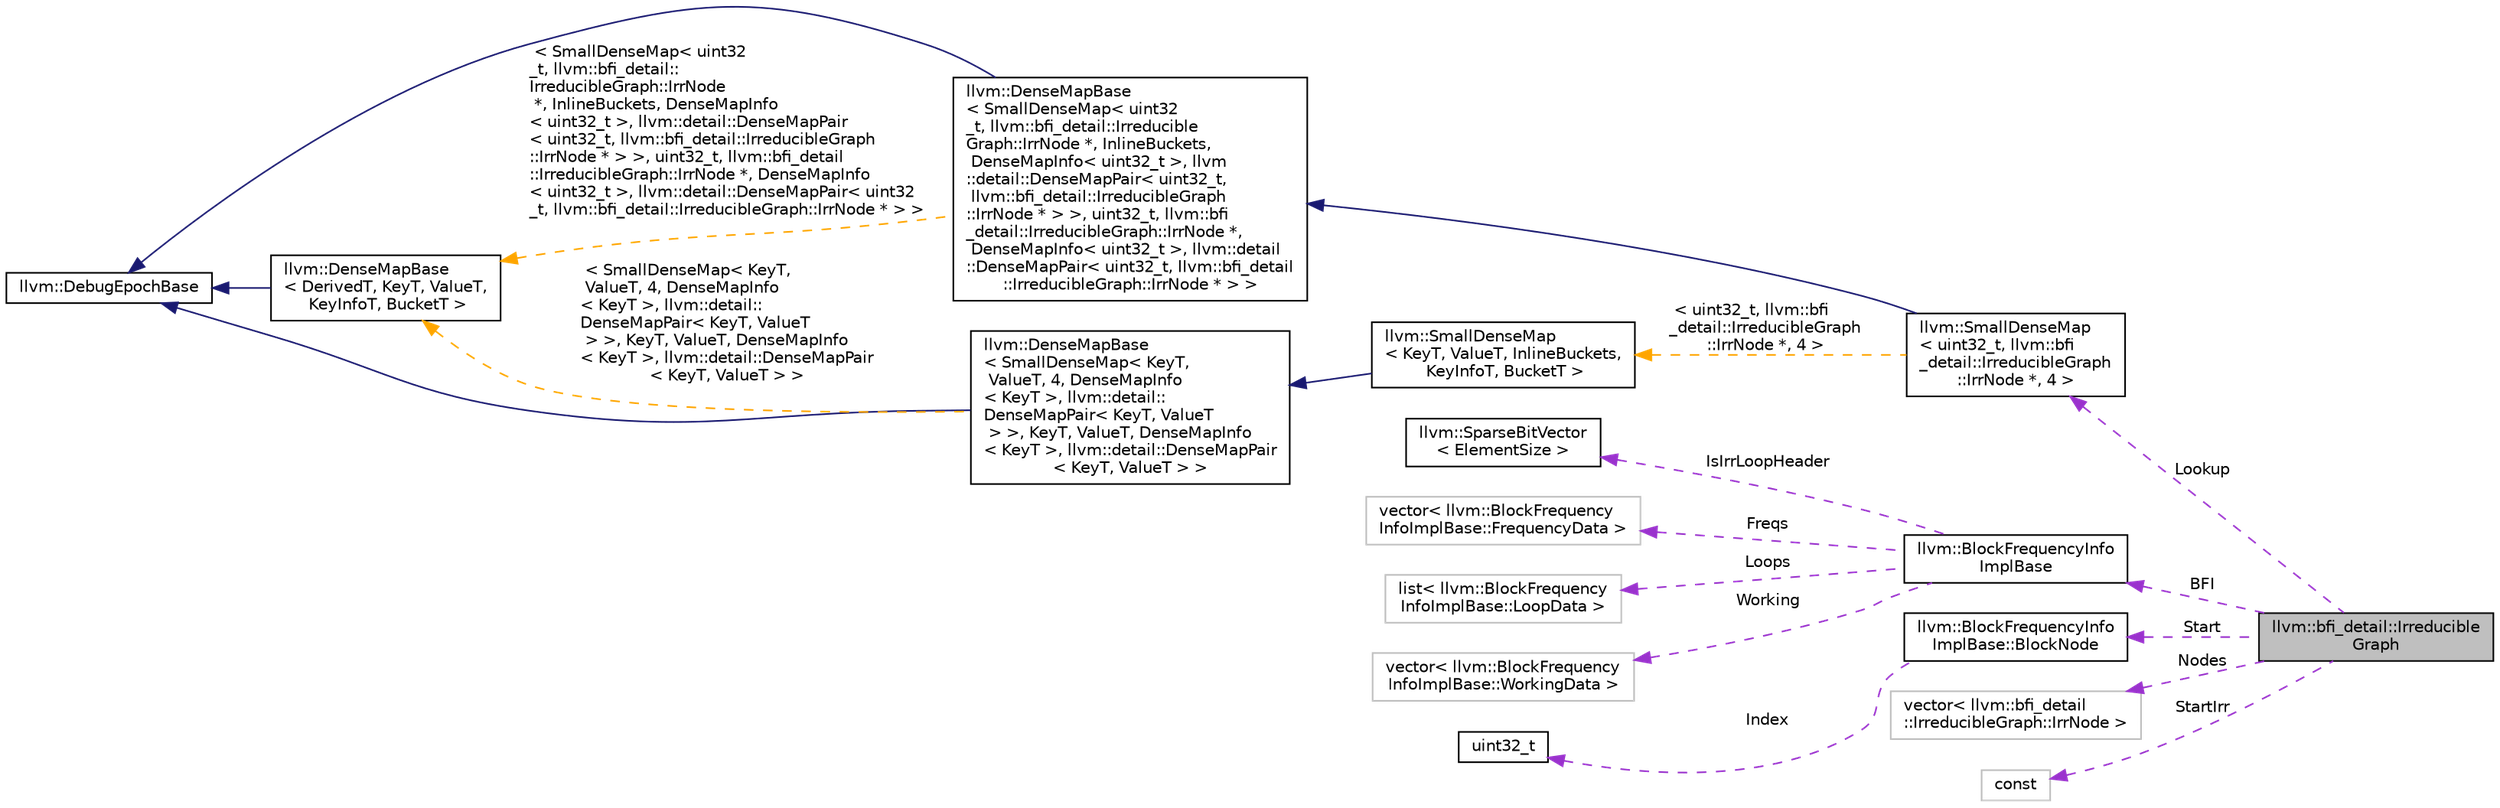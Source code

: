 digraph "llvm::bfi_detail::IrreducibleGraph"
{
 // LATEX_PDF_SIZE
  bgcolor="transparent";
  edge [fontname="Helvetica",fontsize="10",labelfontname="Helvetica",labelfontsize="10"];
  node [fontname="Helvetica",fontsize="10",shape=record];
  rankdir="LR";
  Node1 [label="llvm::bfi_detail::Irreducible\lGraph",height=0.2,width=0.4,color="black", fillcolor="grey75", style="filled", fontcolor="black",tooltip="Graph of irreducible control flow."];
  Node2 -> Node1 [dir="back",color="darkorchid3",fontsize="10",style="dashed",label=" Lookup" ,fontname="Helvetica"];
  Node2 [label="llvm::SmallDenseMap\l\< uint32_t, llvm::bfi\l_detail::IrreducibleGraph\l::IrrNode *, 4 \>",height=0.2,width=0.4,color="black",URL="$classllvm_1_1SmallDenseMap.html",tooltip=" "];
  Node3 -> Node2 [dir="back",color="midnightblue",fontsize="10",style="solid",fontname="Helvetica"];
  Node3 [label="llvm::DenseMapBase\l\< SmallDenseMap\< uint32\l_t, llvm::bfi_detail::Irreducible\lGraph::IrrNode *, InlineBuckets,\l DenseMapInfo\< uint32_t \>, llvm\l::detail::DenseMapPair\< uint32_t,\l llvm::bfi_detail::IrreducibleGraph\l::IrrNode * \> \>, uint32_t, llvm::bfi\l_detail::IrreducibleGraph::IrrNode *,\l DenseMapInfo\< uint32_t \>, llvm::detail\l::DenseMapPair\< uint32_t, llvm::bfi_detail\l::IrreducibleGraph::IrrNode * \> \>",height=0.2,width=0.4,color="black",URL="$classllvm_1_1DenseMapBase.html",tooltip=" "];
  Node4 -> Node3 [dir="back",color="midnightblue",fontsize="10",style="solid",fontname="Helvetica"];
  Node4 [label="llvm::DebugEpochBase",height=0.2,width=0.4,color="black",URL="$classllvm_1_1DebugEpochBase.html",tooltip="A base class for data structure classes wishing to make iterators (\"handles\") pointing into themselve..."];
  Node5 -> Node3 [dir="back",color="orange",fontsize="10",style="dashed",label=" \< SmallDenseMap\< uint32\l_t, llvm::bfi_detail::\lIrreducibleGraph::IrrNode\l *, InlineBuckets, DenseMapInfo\l\< uint32_t \>, llvm::detail::DenseMapPair\l\< uint32_t, llvm::bfi_detail::IrreducibleGraph\l::IrrNode * \> \>, uint32_t, llvm::bfi_detail\l::IrreducibleGraph::IrrNode *, DenseMapInfo\l\< uint32_t \>, llvm::detail::DenseMapPair\< uint32\l_t, llvm::bfi_detail::IrreducibleGraph::IrrNode * \> \>" ,fontname="Helvetica"];
  Node5 [label="llvm::DenseMapBase\l\< DerivedT, KeyT, ValueT,\l KeyInfoT, BucketT \>",height=0.2,width=0.4,color="black",URL="$classllvm_1_1DenseMapBase.html",tooltip=" "];
  Node4 -> Node5 [dir="back",color="midnightblue",fontsize="10",style="solid",fontname="Helvetica"];
  Node6 -> Node2 [dir="back",color="orange",fontsize="10",style="dashed",label=" \< uint32_t, llvm::bfi\l_detail::IrreducibleGraph\l::IrrNode *, 4 \>" ,fontname="Helvetica"];
  Node6 [label="llvm::SmallDenseMap\l\< KeyT, ValueT, InlineBuckets,\l KeyInfoT, BucketT \>",height=0.2,width=0.4,color="black",URL="$classllvm_1_1SmallDenseMap.html",tooltip=" "];
  Node7 -> Node6 [dir="back",color="midnightblue",fontsize="10",style="solid",fontname="Helvetica"];
  Node7 [label="llvm::DenseMapBase\l\< SmallDenseMap\< KeyT,\l ValueT, 4, DenseMapInfo\l\< KeyT \>, llvm::detail::\lDenseMapPair\< KeyT, ValueT\l \> \>, KeyT, ValueT, DenseMapInfo\l\< KeyT \>, llvm::detail::DenseMapPair\l\< KeyT, ValueT \> \>",height=0.2,width=0.4,color="black",URL="$classllvm_1_1DenseMapBase.html",tooltip=" "];
  Node4 -> Node7 [dir="back",color="midnightblue",fontsize="10",style="solid",fontname="Helvetica"];
  Node5 -> Node7 [dir="back",color="orange",fontsize="10",style="dashed",label=" \< SmallDenseMap\< KeyT,\l ValueT, 4, DenseMapInfo\l\< KeyT \>, llvm::detail::\lDenseMapPair\< KeyT, ValueT\l \> \>, KeyT, ValueT, DenseMapInfo\l\< KeyT \>, llvm::detail::DenseMapPair\l\< KeyT, ValueT \> \>" ,fontname="Helvetica"];
  Node8 -> Node1 [dir="back",color="darkorchid3",fontsize="10",style="dashed",label=" BFI" ,fontname="Helvetica"];
  Node8 [label="llvm::BlockFrequencyInfo\lImplBase",height=0.2,width=0.4,color="black",URL="$classllvm_1_1BlockFrequencyInfoImplBase.html",tooltip="Base class for BlockFrequencyInfoImpl."];
  Node9 -> Node8 [dir="back",color="darkorchid3",fontsize="10",style="dashed",label=" IsIrrLoopHeader" ,fontname="Helvetica"];
  Node9 [label="llvm::SparseBitVector\l\< ElementSize \>",height=0.2,width=0.4,color="black",URL="$classllvm_1_1SparseBitVector.html",tooltip=" "];
  Node10 -> Node8 [dir="back",color="darkorchid3",fontsize="10",style="dashed",label=" Freqs" ,fontname="Helvetica"];
  Node10 [label="vector\< llvm::BlockFrequency\lInfoImplBase::FrequencyData \>",height=0.2,width=0.4,color="grey75",tooltip=" "];
  Node11 -> Node8 [dir="back",color="darkorchid3",fontsize="10",style="dashed",label=" Loops" ,fontname="Helvetica"];
  Node11 [label="list\< llvm::BlockFrequency\lInfoImplBase::LoopData \>",height=0.2,width=0.4,color="grey75",tooltip=" "];
  Node12 -> Node8 [dir="back",color="darkorchid3",fontsize="10",style="dashed",label=" Working" ,fontname="Helvetica"];
  Node12 [label="vector\< llvm::BlockFrequency\lInfoImplBase::WorkingData \>",height=0.2,width=0.4,color="grey75",tooltip=" "];
  Node13 -> Node1 [dir="back",color="darkorchid3",fontsize="10",style="dashed",label=" Start" ,fontname="Helvetica"];
  Node13 [label="llvm::BlockFrequencyInfo\lImplBase::BlockNode",height=0.2,width=0.4,color="black",URL="$structllvm_1_1BlockFrequencyInfoImplBase_1_1BlockNode.html",tooltip="Representative of a block."];
  Node14 -> Node13 [dir="back",color="darkorchid3",fontsize="10",style="dashed",label=" Index" ,fontname="Helvetica"];
  Node14 [label="uint32_t",height=0.2,width=0.4,color="black",URL="$classuint32__t.html",tooltip=" "];
  Node15 -> Node1 [dir="back",color="darkorchid3",fontsize="10",style="dashed",label=" Nodes" ,fontname="Helvetica"];
  Node15 [label="vector\< llvm::bfi_detail\l::IrreducibleGraph::IrrNode \>",height=0.2,width=0.4,color="grey75",tooltip=" "];
  Node16 -> Node1 [dir="back",color="darkorchid3",fontsize="10",style="dashed",label=" StartIrr" ,fontname="Helvetica"];
  Node16 [label="const",height=0.2,width=0.4,color="grey75",tooltip=" "];
}

